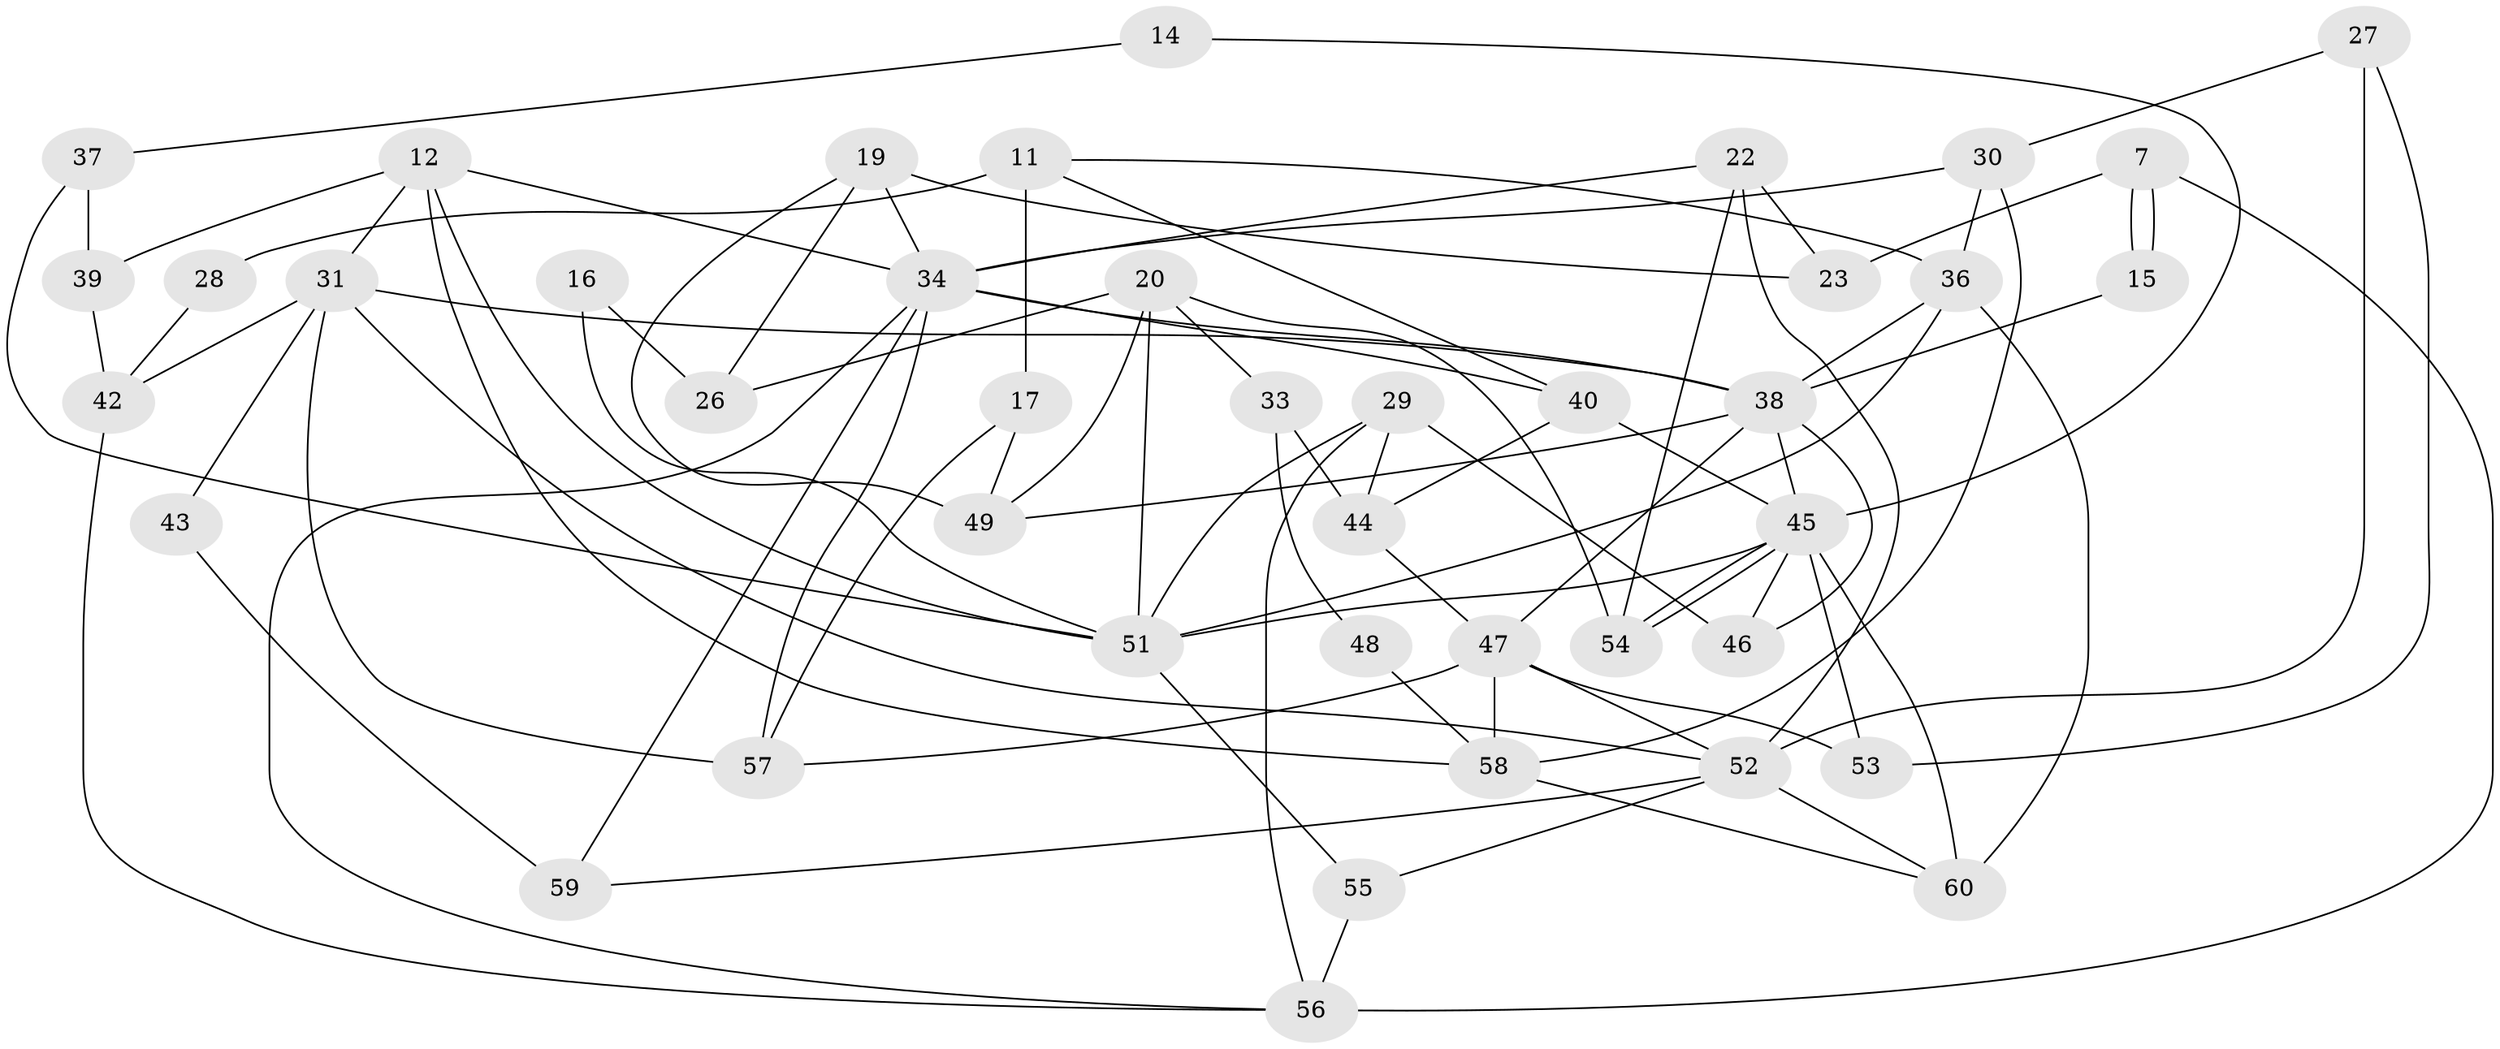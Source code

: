 // original degree distribution, {3: 0.2833333333333333, 4: 0.3333333333333333, 5: 0.1, 2: 0.11666666666666667, 6: 0.1, 7: 0.05, 8: 0.016666666666666666}
// Generated by graph-tools (version 1.1) at 2025/53/03/04/25 21:53:58]
// undirected, 42 vertices, 88 edges
graph export_dot {
graph [start="1"]
  node [color=gray90,style=filled];
  7;
  11 [super="+4"];
  12 [super="+2"];
  14;
  15;
  16;
  17 [super="+1"];
  19;
  20;
  22 [super="+6"];
  23;
  26;
  27;
  28;
  29;
  30;
  31;
  33;
  34 [super="+25+8"];
  36 [super="+10"];
  37;
  38 [super="+35+21"];
  39;
  40;
  42;
  43;
  44;
  45 [super="+18"];
  46;
  47;
  48;
  49 [super="+24"];
  51 [super="+41"];
  52 [super="+13"];
  53;
  54;
  55;
  56 [super="+5"];
  57 [super="+50"];
  58 [super="+32"];
  59;
  60 [super="+9"];
  7 -- 15;
  7 -- 15;
  7 -- 23;
  7 -- 56;
  11 -- 17 [weight=2];
  11 -- 40;
  11 -- 28;
  11 -- 36;
  12 -- 39;
  12 -- 34;
  12 -- 58;
  12 -- 51;
  12 -- 31;
  14 -- 45;
  14 -- 37;
  15 -- 38;
  16 -- 26;
  16 -- 51;
  17 -- 57 [weight=2];
  17 -- 49;
  19 -- 23;
  19 -- 26;
  19 -- 49;
  19 -- 34;
  20 -- 51;
  20 -- 49 [weight=2];
  20 -- 26;
  20 -- 33;
  20 -- 54;
  22 -- 54;
  22 -- 52 [weight=2];
  22 -- 23;
  22 -- 34;
  27 -- 53;
  27 -- 30;
  27 -- 52;
  28 -- 42;
  29 -- 51;
  29 -- 44;
  29 -- 46;
  29 -- 56;
  30 -- 58;
  30 -- 34;
  30 -- 36;
  31 -- 57;
  31 -- 42;
  31 -- 43;
  31 -- 52;
  31 -- 38;
  33 -- 44;
  33 -- 48;
  34 -- 40;
  34 -- 57;
  34 -- 56;
  34 -- 59;
  34 -- 38;
  36 -- 60 [weight=2];
  36 -- 51 [weight=2];
  36 -- 38 [weight=2];
  37 -- 39;
  37 -- 51;
  38 -- 45 [weight=2];
  38 -- 49;
  38 -- 46;
  38 -- 47;
  39 -- 42;
  40 -- 44;
  40 -- 45;
  42 -- 56;
  43 -- 59;
  44 -- 47;
  45 -- 46;
  45 -- 54;
  45 -- 54;
  45 -- 53;
  45 -- 60 [weight=2];
  45 -- 51;
  47 -- 52;
  47 -- 53;
  47 -- 58 [weight=2];
  47 -- 57;
  48 -- 58;
  51 -- 55;
  52 -- 60 [weight=2];
  52 -- 55;
  52 -- 59;
  55 -- 56 [weight=2];
  58 -- 60;
}
